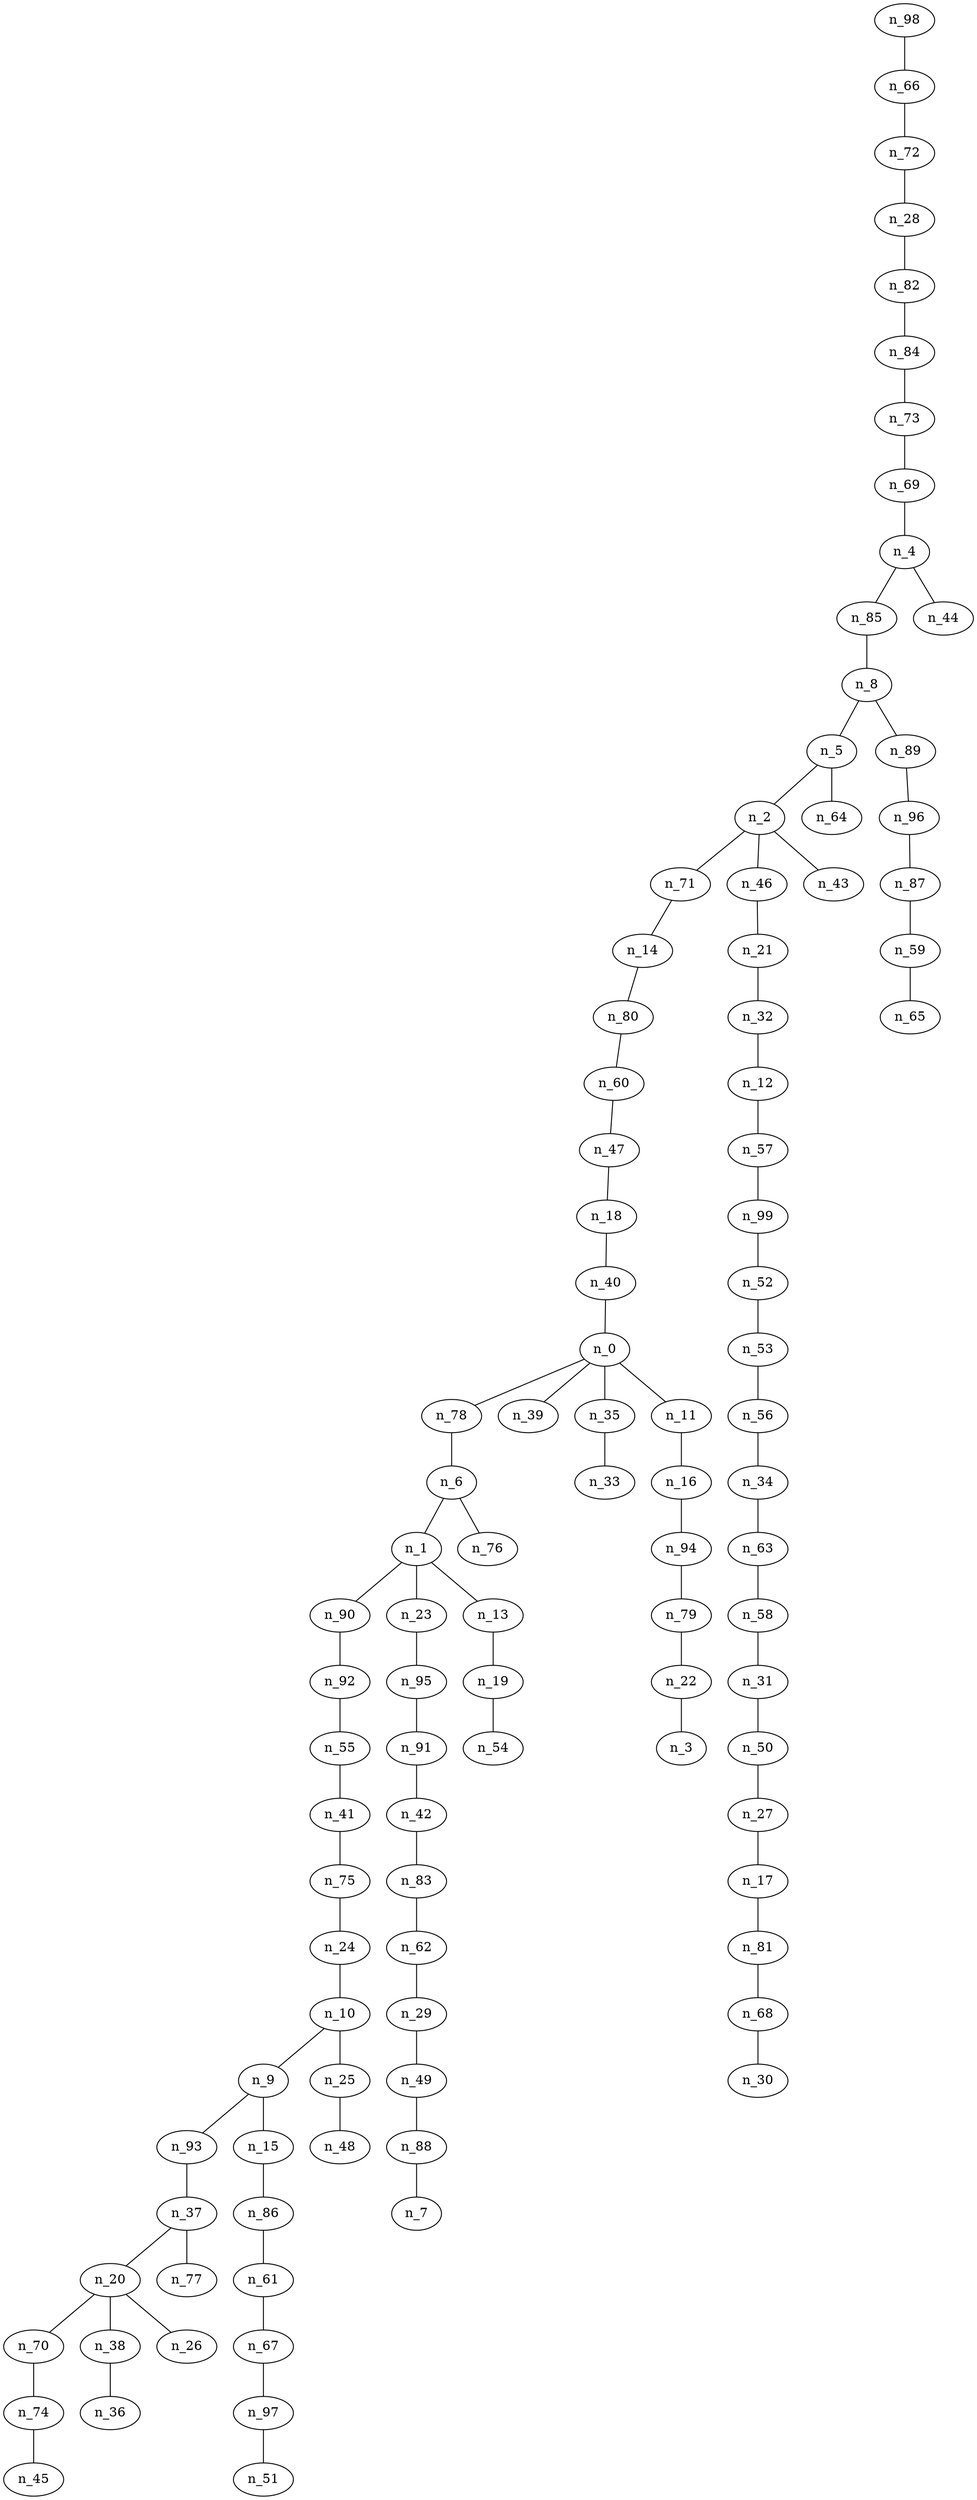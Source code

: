 graph arbol17 {
n_0--n_78
n_0--n_39
n_0--n_35
n_0--n_11
n_1--n_90
n_1--n_23
n_1--n_13
n_2--n_71
n_2--n_46
n_2--n_43
n_4--n_85
n_4--n_44
n_5--n_64
n_5--n_2
n_6--n_76
n_6--n_1
n_8--n_89
n_8--n_5
n_9--n_93
n_9--n_15
n_10--n_25
n_10--n_9
n_11--n_16
n_12--n_57
n_13--n_19
n_14--n_80
n_15--n_86
n_16--n_94
n_17--n_81
n_18--n_40
n_19--n_54
n_20--n_70
n_20--n_38
n_20--n_26
n_21--n_32
n_22--n_3
n_23--n_95
n_24--n_10
n_25--n_48
n_27--n_17
n_28--n_82
n_29--n_49
n_31--n_50
n_32--n_12
n_34--n_63
n_35--n_33
n_37--n_77
n_37--n_20
n_38--n_36
n_40--n_0
n_41--n_75
n_42--n_83
n_46--n_21
n_47--n_18
n_49--n_88
n_50--n_27
n_52--n_53
n_53--n_56
n_55--n_41
n_56--n_34
n_57--n_99
n_58--n_31
n_59--n_65
n_60--n_47
n_61--n_67
n_62--n_29
n_63--n_58
n_66--n_72
n_67--n_97
n_68--n_30
n_69--n_4
n_70--n_74
n_71--n_14
n_72--n_28
n_73--n_69
n_74--n_45
n_75--n_24
n_78--n_6
n_79--n_22
n_80--n_60
n_81--n_68
n_82--n_84
n_83--n_62
n_84--n_73
n_85--n_8
n_86--n_61
n_87--n_59
n_88--n_7
n_89--n_96
n_90--n_92
n_91--n_42
n_92--n_55
n_93--n_37
n_94--n_79
n_95--n_91
n_96--n_87
n_97--n_51
n_98--n_66
n_99--n_52
}